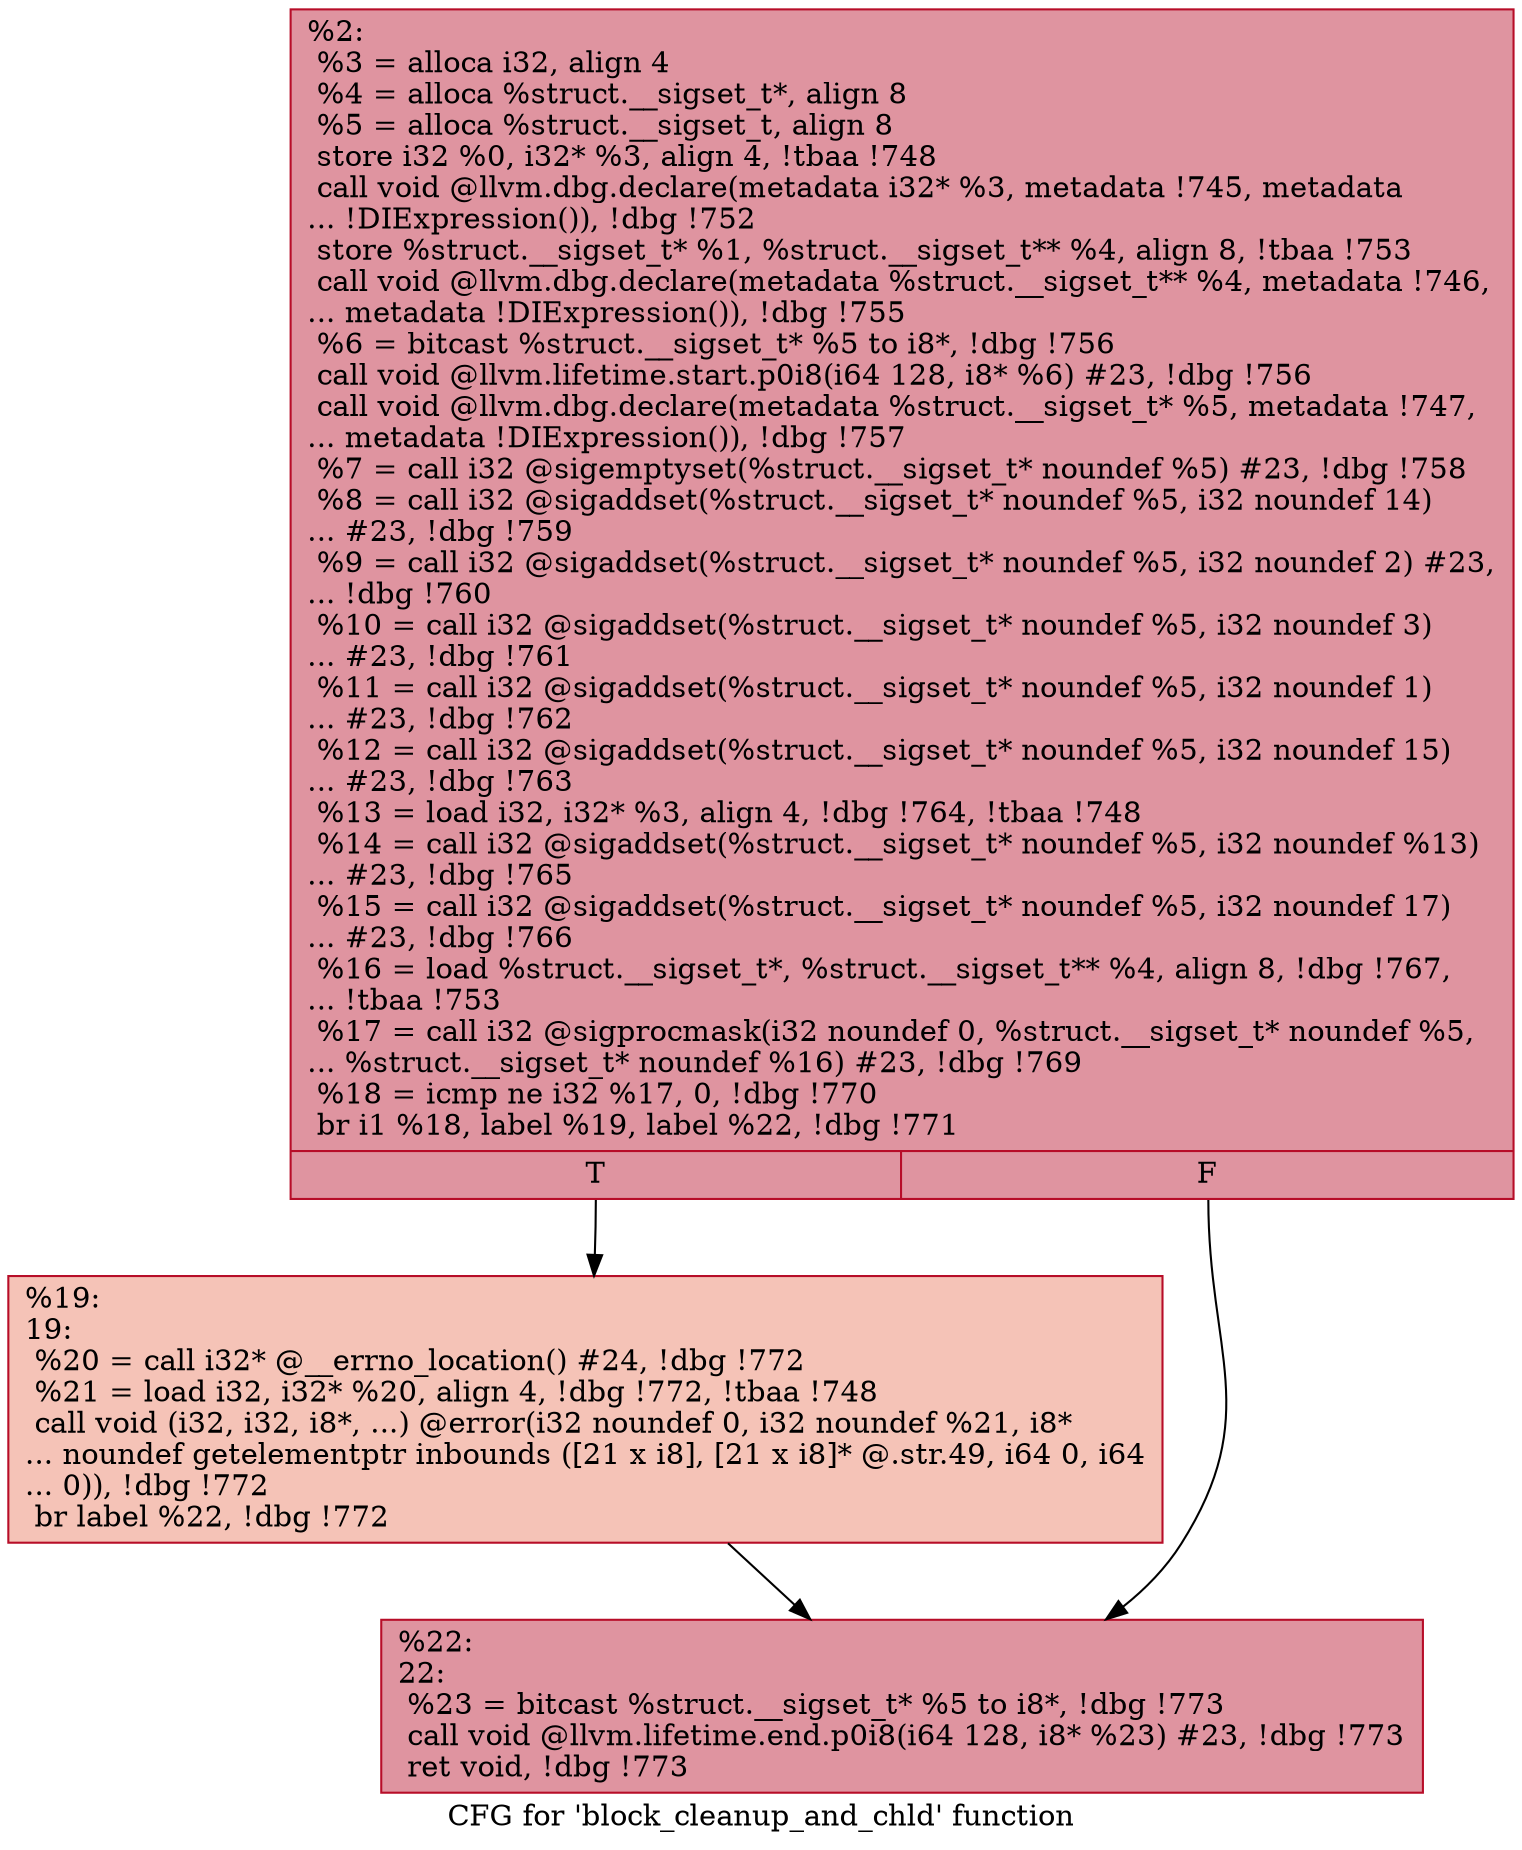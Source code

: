 digraph "CFG for 'block_cleanup_and_chld' function" {
	label="CFG for 'block_cleanup_and_chld' function";

	Node0x96fa30 [shape=record,color="#b70d28ff", style=filled, fillcolor="#b70d2870",label="{%2:\l  %3 = alloca i32, align 4\l  %4 = alloca %struct.__sigset_t*, align 8\l  %5 = alloca %struct.__sigset_t, align 8\l  store i32 %0, i32* %3, align 4, !tbaa !748\l  call void @llvm.dbg.declare(metadata i32* %3, metadata !745, metadata\l... !DIExpression()), !dbg !752\l  store %struct.__sigset_t* %1, %struct.__sigset_t** %4, align 8, !tbaa !753\l  call void @llvm.dbg.declare(metadata %struct.__sigset_t** %4, metadata !746,\l... metadata !DIExpression()), !dbg !755\l  %6 = bitcast %struct.__sigset_t* %5 to i8*, !dbg !756\l  call void @llvm.lifetime.start.p0i8(i64 128, i8* %6) #23, !dbg !756\l  call void @llvm.dbg.declare(metadata %struct.__sigset_t* %5, metadata !747,\l... metadata !DIExpression()), !dbg !757\l  %7 = call i32 @sigemptyset(%struct.__sigset_t* noundef %5) #23, !dbg !758\l  %8 = call i32 @sigaddset(%struct.__sigset_t* noundef %5, i32 noundef 14)\l... #23, !dbg !759\l  %9 = call i32 @sigaddset(%struct.__sigset_t* noundef %5, i32 noundef 2) #23,\l... !dbg !760\l  %10 = call i32 @sigaddset(%struct.__sigset_t* noundef %5, i32 noundef 3)\l... #23, !dbg !761\l  %11 = call i32 @sigaddset(%struct.__sigset_t* noundef %5, i32 noundef 1)\l... #23, !dbg !762\l  %12 = call i32 @sigaddset(%struct.__sigset_t* noundef %5, i32 noundef 15)\l... #23, !dbg !763\l  %13 = load i32, i32* %3, align 4, !dbg !764, !tbaa !748\l  %14 = call i32 @sigaddset(%struct.__sigset_t* noundef %5, i32 noundef %13)\l... #23, !dbg !765\l  %15 = call i32 @sigaddset(%struct.__sigset_t* noundef %5, i32 noundef 17)\l... #23, !dbg !766\l  %16 = load %struct.__sigset_t*, %struct.__sigset_t** %4, align 8, !dbg !767,\l... !tbaa !753\l  %17 = call i32 @sigprocmask(i32 noundef 0, %struct.__sigset_t* noundef %5,\l... %struct.__sigset_t* noundef %16) #23, !dbg !769\l  %18 = icmp ne i32 %17, 0, !dbg !770\l  br i1 %18, label %19, label %22, !dbg !771\l|{<s0>T|<s1>F}}"];
	Node0x96fa30:s0 -> Node0x96fb00;
	Node0x96fa30:s1 -> Node0x96fb50;
	Node0x96fb00 [shape=record,color="#b70d28ff", style=filled, fillcolor="#e8765c70",label="{%19:\l19:                                               \l  %20 = call i32* @__errno_location() #24, !dbg !772\l  %21 = load i32, i32* %20, align 4, !dbg !772, !tbaa !748\l  call void (i32, i32, i8*, ...) @error(i32 noundef 0, i32 noundef %21, i8*\l... noundef getelementptr inbounds ([21 x i8], [21 x i8]* @.str.49, i64 0, i64\l... 0)), !dbg !772\l  br label %22, !dbg !772\l}"];
	Node0x96fb00 -> Node0x96fb50;
	Node0x96fb50 [shape=record,color="#b70d28ff", style=filled, fillcolor="#b70d2870",label="{%22:\l22:                                               \l  %23 = bitcast %struct.__sigset_t* %5 to i8*, !dbg !773\l  call void @llvm.lifetime.end.p0i8(i64 128, i8* %23) #23, !dbg !773\l  ret void, !dbg !773\l}"];
}
